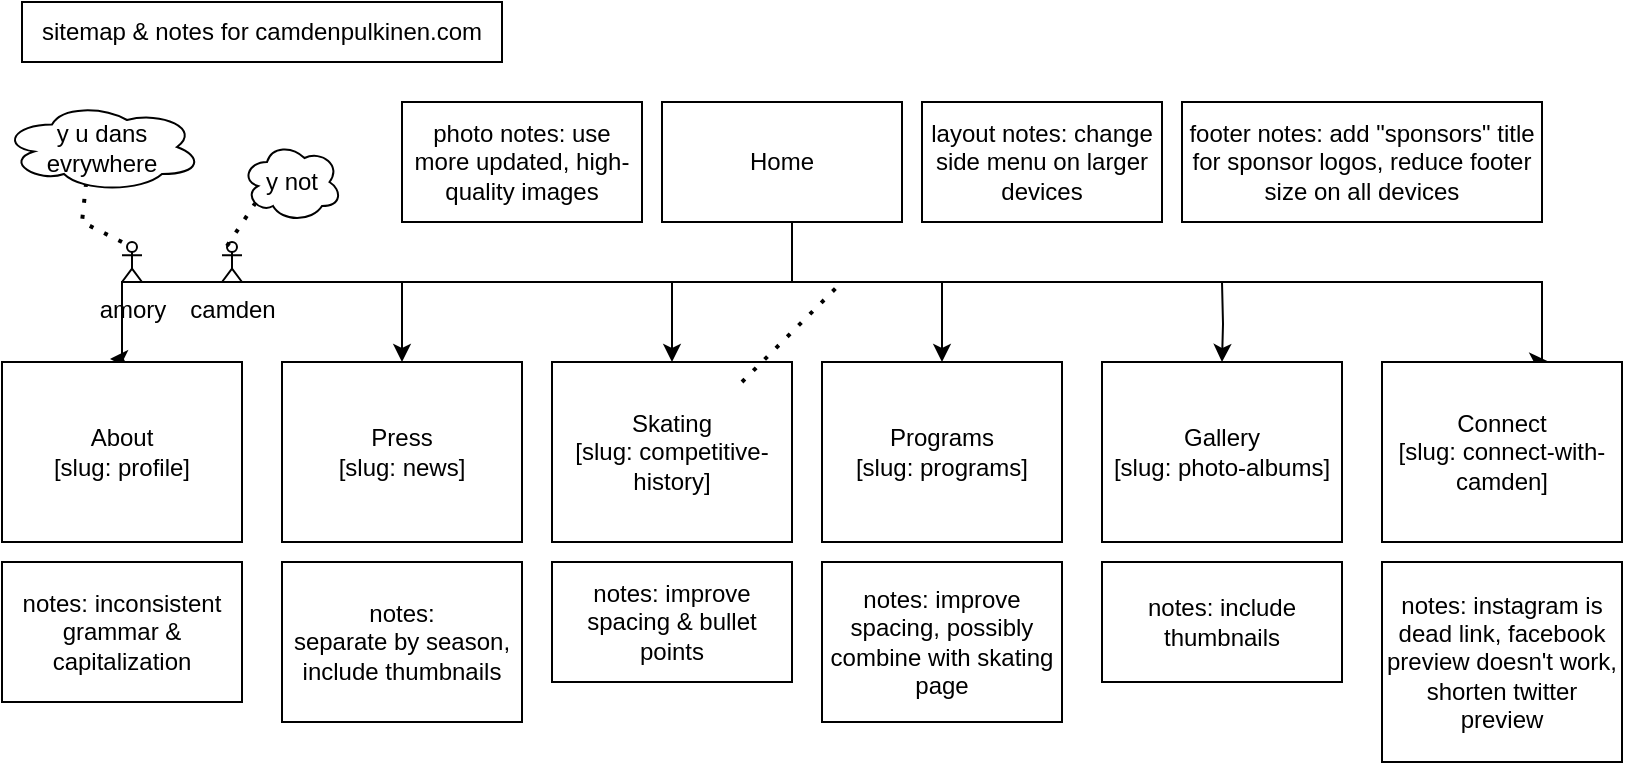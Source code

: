 <mxfile version="21.7.4" type="github">
  <diagram id="dlmkm7Lrp8StFqAz9MM0" name="Page-1">
    <mxGraphModel dx="954" dy="503" grid="1" gridSize="10" guides="1" tooltips="1" connect="1" arrows="1" fold="1" page="1" pageScale="1" pageWidth="850" pageHeight="1100" math="0" shadow="0">
      <root>
        <mxCell id="0" />
        <mxCell id="1" parent="0" />
        <mxCell id="K84p2yq64tC9PGGXPPFx-2" value="" style="edgeStyle=orthogonalEdgeStyle;rounded=0;orthogonalLoop=1;jettySize=auto;html=1;" parent="1" source="K84p2yq64tC9PGGXPPFx-5" target="K84p2yq64tC9PGGXPPFx-9" edge="1">
          <mxGeometry relative="1" as="geometry">
            <Array as="points">
              <mxPoint x="415" y="160" />
              <mxPoint x="355" y="160" />
            </Array>
          </mxGeometry>
        </mxCell>
        <mxCell id="K84p2yq64tC9PGGXPPFx-3" value="" style="edgeStyle=orthogonalEdgeStyle;rounded=0;orthogonalLoop=1;jettySize=auto;html=1;entryX=0.45;entryY=-0.017;entryDx=0;entryDy=0;entryPerimeter=0;" parent="1" source="K84p2yq64tC9PGGXPPFx-5" target="K84p2yq64tC9PGGXPPFx-6" edge="1">
          <mxGeometry relative="1" as="geometry">
            <mxPoint x="255" y="100" as="targetPoint" />
            <Array as="points">
              <mxPoint x="415" y="160" />
              <mxPoint x="80" y="160" />
              <mxPoint x="80" y="199" />
            </Array>
          </mxGeometry>
        </mxCell>
        <mxCell id="K84p2yq64tC9PGGXPPFx-4" style="edgeStyle=orthogonalEdgeStyle;rounded=0;orthogonalLoop=1;jettySize=auto;html=1;entryX=0.689;entryY=-0.005;entryDx=0;entryDy=0;entryPerimeter=0;" parent="1" target="K84p2yq64tC9PGGXPPFx-16" edge="1">
          <mxGeometry relative="1" as="geometry">
            <mxPoint x="675" y="100" as="targetPoint" />
            <mxPoint x="415" y="130" as="sourcePoint" />
            <Array as="points">
              <mxPoint x="415" y="160" />
              <mxPoint x="790" y="160" />
              <mxPoint x="790" y="200" />
            </Array>
          </mxGeometry>
        </mxCell>
        <mxCell id="K84p2yq64tC9PGGXPPFx-5" value="Home" style="rounded=0;whiteSpace=wrap;html=1;strokeColor=default;fillColor=default;" parent="1" vertex="1">
          <mxGeometry x="350" y="70" width="120" height="60" as="geometry" />
        </mxCell>
        <mxCell id="K84p2yq64tC9PGGXPPFx-6" value="About&lt;br&gt;[slug: profile]" style="rounded=0;whiteSpace=wrap;html=1;strokeColor=default;fillColor=default;" parent="1" vertex="1">
          <mxGeometry x="20" y="200" width="120" height="90" as="geometry" />
        </mxCell>
        <mxCell id="K84p2yq64tC9PGGXPPFx-23" value="" style="edgeStyle=orthogonalEdgeStyle;rounded=0;orthogonalLoop=1;jettySize=auto;html=1;entryX=0.5;entryY=0;entryDx=0;entryDy=0;" parent="1" target="K84p2yq64tC9PGGXPPFx-7" edge="1">
          <mxGeometry relative="1" as="geometry">
            <mxPoint x="630" y="160" as="sourcePoint" />
            <mxPoint x="630" y="190" as="targetPoint" />
          </mxGeometry>
        </mxCell>
        <mxCell id="K84p2yq64tC9PGGXPPFx-7" value="Gallery&lt;br&gt;[slug: photo-albums]" style="rounded=0;whiteSpace=wrap;html=1;strokeColor=default;fillColor=default;" parent="1" vertex="1">
          <mxGeometry x="570" y="200" width="120" height="90" as="geometry" />
        </mxCell>
        <mxCell id="K84p2yq64tC9PGGXPPFx-9" value="Skating&lt;br&gt;[slug: competitive-history]" style="rounded=0;whiteSpace=wrap;html=1;strokeColor=default;fillColor=default;" parent="1" vertex="1">
          <mxGeometry x="295" y="200" width="120" height="90" as="geometry" />
        </mxCell>
        <mxCell id="K84p2yq64tC9PGGXPPFx-11" value="Press&lt;br&gt;[slug: news]" style="rounded=0;whiteSpace=wrap;html=1;strokeColor=default;fillColor=default;" parent="1" vertex="1">
          <mxGeometry x="160" y="200" width="120" height="90" as="geometry" />
        </mxCell>
        <mxCell id="K84p2yq64tC9PGGXPPFx-12" value="Programs&lt;br&gt;[slug: programs]" style="rounded=0;whiteSpace=wrap;html=1;strokeColor=default;fillColor=default;" parent="1" vertex="1">
          <mxGeometry x="430" y="200" width="120" height="90" as="geometry" />
        </mxCell>
        <mxCell id="K84p2yq64tC9PGGXPPFx-14" value="" style="endArrow=classic;html=1;rounded=0;entryX=0.5;entryY=0;entryDx=0;entryDy=0;" parent="1" target="K84p2yq64tC9PGGXPPFx-12" edge="1">
          <mxGeometry width="50" height="50" relative="1" as="geometry">
            <mxPoint x="490" y="160" as="sourcePoint" />
            <mxPoint x="550" y="110" as="targetPoint" />
          </mxGeometry>
        </mxCell>
        <mxCell id="K84p2yq64tC9PGGXPPFx-15" value="" style="endArrow=classic;html=1;rounded=0;entryX=0.5;entryY=0;entryDx=0;entryDy=0;" parent="1" target="K84p2yq64tC9PGGXPPFx-11" edge="1">
          <mxGeometry width="50" height="50" relative="1" as="geometry">
            <mxPoint x="220" y="160" as="sourcePoint" />
            <mxPoint x="390" y="200" as="targetPoint" />
          </mxGeometry>
        </mxCell>
        <mxCell id="K84p2yq64tC9PGGXPPFx-16" value="Connect&lt;br&gt;[slug: connect-with-camden]" style="rounded=0;whiteSpace=wrap;html=1;strokeColor=default;fillColor=default;" parent="1" vertex="1">
          <mxGeometry x="710" y="200" width="120" height="90" as="geometry" />
        </mxCell>
        <mxCell id="K84p2yq64tC9PGGXPPFx-29" value="notes:&lt;br&gt;separate by season, include thumbnails" style="rounded=0;whiteSpace=wrap;html=1;" parent="1" vertex="1">
          <mxGeometry x="160" y="300" width="120" height="80" as="geometry" />
        </mxCell>
        <mxCell id="K84p2yq64tC9PGGXPPFx-30" value="notes: inconsistent grammar &amp;amp; capitalization" style="rounded=0;whiteSpace=wrap;html=1;" parent="1" vertex="1">
          <mxGeometry x="20" y="300" width="120" height="70" as="geometry" />
        </mxCell>
        <mxCell id="K84p2yq64tC9PGGXPPFx-31" value="notes: improve spacing &amp;amp; bullet points" style="rounded=0;whiteSpace=wrap;html=1;" parent="1" vertex="1">
          <mxGeometry x="295" y="300" width="120" height="60" as="geometry" />
        </mxCell>
        <mxCell id="K84p2yq64tC9PGGXPPFx-32" value="notes: improve spacing, possibly combine with skating page" style="rounded=0;whiteSpace=wrap;html=1;" parent="1" vertex="1">
          <mxGeometry x="430" y="300" width="120" height="80" as="geometry" />
        </mxCell>
        <mxCell id="K84p2yq64tC9PGGXPPFx-33" value="notes: include thumbnails" style="rounded=0;whiteSpace=wrap;html=1;" parent="1" vertex="1">
          <mxGeometry x="570" y="300" width="120" height="60" as="geometry" />
        </mxCell>
        <mxCell id="K84p2yq64tC9PGGXPPFx-34" value="notes: instagram is dead link, facebook preview doesn&#39;t work, shorten twitter preview" style="rounded=0;whiteSpace=wrap;html=1;" parent="1" vertex="1">
          <mxGeometry x="710" y="300" width="120" height="100" as="geometry" />
        </mxCell>
        <mxCell id="K84p2yq64tC9PGGXPPFx-35" value="layout notes: change side menu on larger devices" style="rounded=0;whiteSpace=wrap;html=1;" parent="1" vertex="1">
          <mxGeometry x="480" y="70" width="120" height="60" as="geometry" />
        </mxCell>
        <mxCell id="K84p2yq64tC9PGGXPPFx-36" value="footer notes: add &quot;sponsors&quot; title for sponsor logos, reduce footer size on all devices" style="rounded=0;whiteSpace=wrap;html=1;" parent="1" vertex="1">
          <mxGeometry x="610" y="70" width="180" height="60" as="geometry" />
        </mxCell>
        <mxCell id="K84p2yq64tC9PGGXPPFx-38" value="sitemap &amp;amp; notes for camdenpulkinen.com" style="rounded=0;whiteSpace=wrap;html=1;" parent="1" vertex="1">
          <mxGeometry x="30" y="20" width="240" height="30" as="geometry" />
        </mxCell>
        <mxCell id="4Izk4fXfbhCZGwz3jUpR-1" value="photo notes: use more updated, high-quality images" style="rounded=0;whiteSpace=wrap;html=1;" parent="1" vertex="1">
          <mxGeometry x="220" y="70" width="120" height="60" as="geometry" />
        </mxCell>
        <mxCell id="83X8QgRCImMZWQw5pQyb-28" value="amory&lt;br&gt;" style="shape=umlActor;verticalLabelPosition=bottom;verticalAlign=top;html=1;outlineConnect=0;" vertex="1" parent="1">
          <mxGeometry x="80" y="140" width="10" height="20" as="geometry" />
        </mxCell>
        <mxCell id="83X8QgRCImMZWQw5pQyb-33" value="camden&lt;br&gt;" style="shape=umlActor;verticalLabelPosition=bottom;verticalAlign=top;html=1;outlineConnect=0;" vertex="1" parent="1">
          <mxGeometry x="130" y="140" width="10" height="20" as="geometry" />
        </mxCell>
        <mxCell id="83X8QgRCImMZWQw5pQyb-34" value="y u dans evrywhere" style="ellipse;shape=cloud;whiteSpace=wrap;html=1;align=center;" vertex="1" parent="1">
          <mxGeometry x="20" y="70" width="100" height="45" as="geometry" />
        </mxCell>
        <mxCell id="83X8QgRCImMZWQw5pQyb-35" value="y not&lt;br&gt;" style="ellipse;shape=cloud;whiteSpace=wrap;html=1;align=center;" vertex="1" parent="1">
          <mxGeometry x="140" y="90" width="50" height="40" as="geometry" />
        </mxCell>
        <mxCell id="83X8QgRCImMZWQw5pQyb-36" value="" style="endArrow=none;dashed=1;html=1;dashPattern=1 3;strokeWidth=2;rounded=0;" edge="1" parent="1">
          <mxGeometry width="50" height="50" relative="1" as="geometry">
            <mxPoint x="390" y="210" as="sourcePoint" />
            <mxPoint x="440" y="160" as="targetPoint" />
          </mxGeometry>
        </mxCell>
        <mxCell id="83X8QgRCImMZWQw5pQyb-38" value="" style="endArrow=none;dashed=1;html=1;dashPattern=1 3;strokeWidth=2;rounded=0;entryX=0.42;entryY=0.911;entryDx=0;entryDy=0;entryPerimeter=0;" edge="1" parent="1" target="83X8QgRCImMZWQw5pQyb-34">
          <mxGeometry width="50" height="50" relative="1" as="geometry">
            <mxPoint x="80" y="140" as="sourcePoint" />
            <mxPoint x="50" y="120" as="targetPoint" />
            <Array as="points">
              <mxPoint x="60" y="130" />
            </Array>
          </mxGeometry>
        </mxCell>
        <mxCell id="83X8QgRCImMZWQw5pQyb-39" value="" style="endArrow=none;dashed=1;html=1;dashPattern=1 3;strokeWidth=2;rounded=0;exitX=0.25;exitY=0.1;exitDx=0;exitDy=0;exitPerimeter=0;entryX=0.13;entryY=0.77;entryDx=0;entryDy=0;entryPerimeter=0;" edge="1" parent="1" source="83X8QgRCImMZWQw5pQyb-33" target="83X8QgRCImMZWQw5pQyb-35">
          <mxGeometry width="50" height="50" relative="1" as="geometry">
            <mxPoint x="390" y="210" as="sourcePoint" />
            <mxPoint x="400" y="190" as="targetPoint" />
            <Array as="points" />
          </mxGeometry>
        </mxCell>
      </root>
    </mxGraphModel>
  </diagram>
</mxfile>
